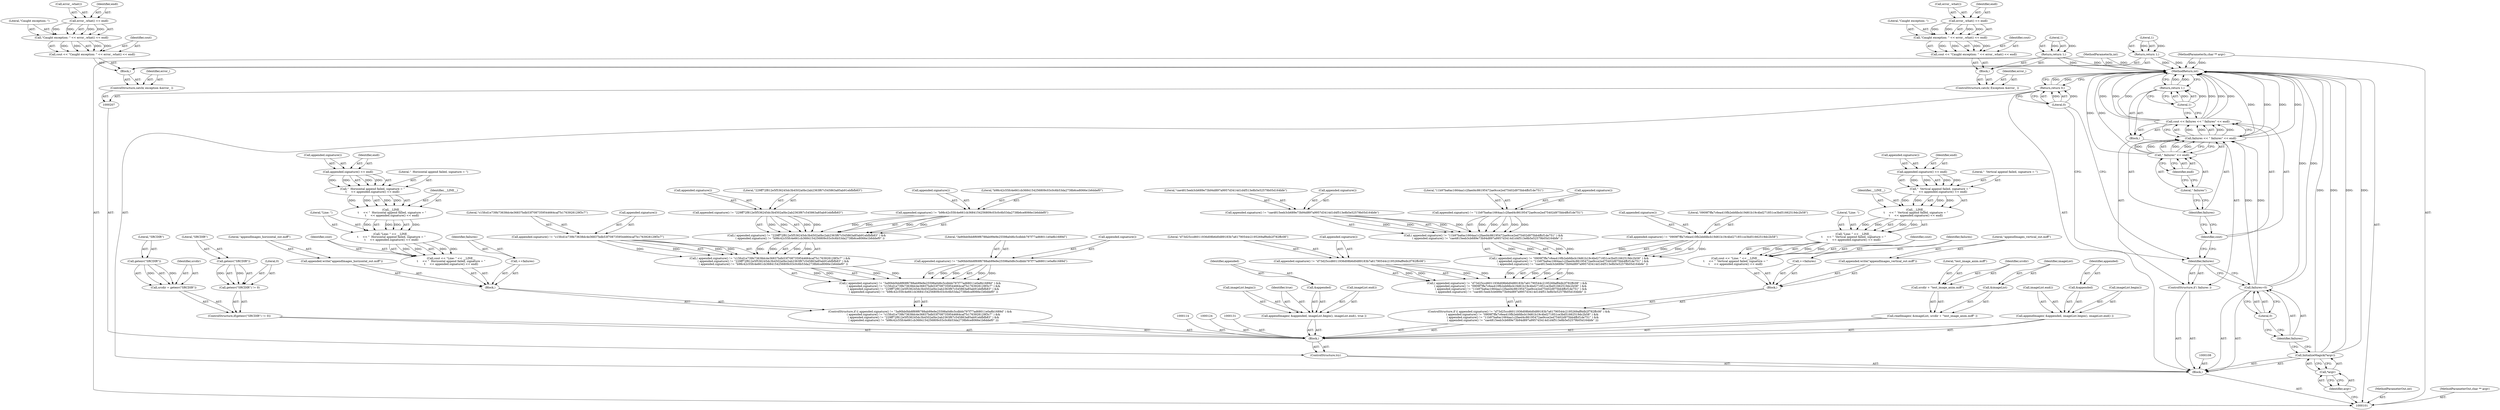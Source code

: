 digraph "1_ImageMagick_63346f34f9d19179599b5b256e5e8d3dda46435c" {
"1000246" [label="(MethodReturn,int)"];
"1000102" [label="(MethodParameterIn,int)"];
"1000329" [label="(MethodParameterOut,int)"];
"1000103" [label="(MethodParameterIn,char ** argv)"];
"1000330" [label="(MethodParameterOut,char ** argv)"];
"1000118" [label="(Literal,\"SRCDIR\")"];
"1000119" [label="(Literal,0)"];
"1000115" [label="(ControlStructure,if(getenv(\"SRCDIR\") != 0))"];
"1000116" [label="(Call,getenv(\"SRCDIR\") != 0)"];
"1000117" [label="(Call,getenv(\"SRCDIR\"))"];
"1000122" [label="(Call,getenv(\"SRCDIR\"))"];
"1000123" [label="(Literal,\"SRCDIR\")"];
"1000120" [label="(Call,srcdir = getenv(\"SRCDIR\"))"];
"1000121" [label="(Identifier,srcdir)"];
"1000126" [label="(Call,&imageList)"];
"1000127" [label="(Identifier,imageList)"];
"1000128" [label="(Call,srcdir + \"test_image_anim.miff\")"];
"1000129" [label="(Identifier,srcdir)"];
"1000130" [label="(Literal,\"test_image_anim.miff\")"];
"1000125" [label="(Call,readImages( &imageList, srcdir + \"test_image_anim.miff\" ))"];
"1000113" [label="(Block,)"];
"1000104" [label="(Block,)"];
"1000133" [label="(Call,&appended)"];
"1000134" [label="(Identifier,appended)"];
"1000135" [label="(Call,imageList.begin())"];
"1000132" [label="(Call,appendImages( &appended, imageList.begin(), imageList.end() ))"];
"1000136" [label="(Call,imageList.end())"];
"1000139" [label="(Call,appended.signature() != \"3a90bb0bb8f69f6788ab99e9e25598a0d6c5cdbbb797f77ad68011e0a8b1689d\")"];
"1000140" [label="(Call,appended.signature())"];
"1000141" [label="(Literal,\"3a90bb0bb8f69f6788ab99e9e25598a0d6c5cdbbb797f77ad68011e0a8b1689d\")"];
"1000137" [label="(ControlStructure,if (( appended.signature() != \"3a90bb0bb8f69f6788ab99e9e25598a0d6c5cdbbb797f77ad68011e0a8b1689d\" ) &&\n        ( appended.signature() != \"c15fcd1e739b73638dc4e36837bdb53f7087359544664caf7b1763928129f3c7\" ) &&\n        ( appended.signature() != \"229ff72f812e5f536245dc3b4502a0bc2ab2363f67c545863a85ab91ebfbfb83\" ) &&\n        ( appended.signature() != \"b98c42c55fc4e661cb3684154256809c03c0c6b53da2738b6ce8066e1b6ddef0\" )))"];
"1000138" [label="(Call,( appended.signature() != \"3a90bb0bb8f69f6788ab99e9e25598a0d6c5cdbbb797f77ad68011e0a8b1689d\" ) &&\n        ( appended.signature() != \"c15fcd1e739b73638dc4e36837bdb53f7087359544664caf7b1763928129f3c7\" ) &&\n        ( appended.signature() != \"229ff72f812e5f536245dc3b4502a0bc2ab2363f67c545863a85ab91ebfbfb83\" ) &&\n        ( appended.signature() != \"b98c42c55fc4e661cb3684154256809c03c0c6b53da2738b6ce8066e1b6ddef0\" ))"];
"1000143" [label="(Call,appended.signature() != \"c15fcd1e739b73638dc4e36837bdb53f7087359544664caf7b1763928129f3c7\")"];
"1000144" [label="(Call,appended.signature())"];
"1000145" [label="(Literal,\"c15fcd1e739b73638dc4e36837bdb53f7087359544664caf7b1763928129f3c7\")"];
"1000142" [label="(Call,( appended.signature() != \"c15fcd1e739b73638dc4e36837bdb53f7087359544664caf7b1763928129f3c7\" ) &&\n        ( appended.signature() != \"229ff72f812e5f536245dc3b4502a0bc2ab2363f67c545863a85ab91ebfbfb83\" ) &&\n        ( appended.signature() != \"b98c42c55fc4e661cb3684154256809c03c0c6b53da2738b6ce8066e1b6ddef0\" ))"];
"1000147" [label="(Call,appended.signature() != \"229ff72f812e5f536245dc3b4502a0bc2ab2363f67c545863a85ab91ebfbfb83\")"];
"1000148" [label="(Call,appended.signature())"];
"1000149" [label="(Literal,\"229ff72f812e5f536245dc3b4502a0bc2ab2363f67c545863a85ab91ebfbfb83\")"];
"1000146" [label="(Call,( appended.signature() != \"229ff72f812e5f536245dc3b4502a0bc2ab2363f67c545863a85ab91ebfbfb83\" ) &&\n        ( appended.signature() != \"b98c42c55fc4e661cb3684154256809c03c0c6b53da2738b6ce8066e1b6ddef0\" ))"];
"1000150" [label="(Call,appended.signature() != \"b98c42c55fc4e661cb3684154256809c03c0c6b53da2738b6ce8066e1b6ddef0\")"];
"1000151" [label="(Call,appended.signature())"];
"1000152" [label="(Literal,\"b98c42c55fc4e661cb3684154256809c03c0c6b53da2738b6ce8066e1b6ddef0\")"];
"1000153" [label="(Block,)"];
"1000154" [label="(Call,++failures)"];
"1000155" [label="(Identifier,failures)"];
"1000156" [label="(Call,cout << \"Line: \" << __LINE__\n\t     << \"  Horizontal append failed, signature = \"\n\t     << appended.signature() << endl)"];
"1000157" [label="(Identifier,cout)"];
"1000160" [label="(Call,__LINE__\n\t     << \"  Horizontal append failed, signature = \"\n\t     << appended.signature() << endl)"];
"1000161" [label="(Identifier,__LINE__)"];
"1000158" [label="(Call,\"Line: \" << __LINE__\n\t     << \"  Horizontal append failed, signature = \"\n\t     << appended.signature() << endl)"];
"1000159" [label="(Literal,\"Line: \")"];
"1000162" [label="(Call,\"  Horizontal append failed, signature = \"\n\t     << appended.signature() << endl)"];
"1000163" [label="(Literal,\"  Horizontal append failed, signature = \")"];
"1000166" [label="(Identifier,endl)"];
"1000164" [label="(Call,appended.signature() << endl)"];
"1000165" [label="(Call,appended.signature())"];
"1000167" [label="(Call,appended.write(\"appendImages_horizontal_out.miff\"))"];
"1000168" [label="(Literal,\"appendImages_horizontal_out.miff\")"];
"1000170" [label="(Call,&appended)"];
"1000171" [label="(Identifier,appended)"];
"1000172" [label="(Call,imageList.begin())"];
"1000173" [label="(Call,imageList.end())"];
"1000169" [label="(Call,appendImages( &appended, imageList.begin(), imageList.end(), true ))"];
"1000174" [label="(Identifier,true)"];
"1000177" [label="(Call,appended.signature() != \"d73d25ccd6011936d08b6d0d89183b7a61790544c2195269aff4db2f782ffc08\")"];
"1000178" [label="(Call,appended.signature())"];
"1000179" [label="(Literal,\"d73d25ccd6011936d08b6d0d89183b7a61790544c2195269aff4db2f782ffc08\")"];
"1000175" [label="(ControlStructure,if (( appended.signature() != \"d73d25ccd6011936d08b6d0d89183b7a61790544c2195269aff4db2f782ffc08\" ) &&\n        ( appended.signature() != \"0909f7ffa7c6ea410fb2ebfdbcb19d61b19c4bd271851ce3bd51662519dc2b58\" ) &&\n         ( appended.signature() != \"11b97ba6ac1664aa1c2faed4c86195472ae9cce2ed75402d975bb4ffcf1de751\" ) &&\n         ( appended.signature() != \"cae4815eeb3cb689e73b94d897a9957d3414d1d4f513e8b5e52579b05d164bfe\" )))"];
"1000176" [label="(Call,( appended.signature() != \"d73d25ccd6011936d08b6d0d89183b7a61790544c2195269aff4db2f782ffc08\" ) &&\n        ( appended.signature() != \"0909f7ffa7c6ea410fb2ebfdbcb19d61b19c4bd271851ce3bd51662519dc2b58\" ) &&\n         ( appended.signature() != \"11b97ba6ac1664aa1c2faed4c86195472ae9cce2ed75402d975bb4ffcf1de751\" ) &&\n         ( appended.signature() != \"cae4815eeb3cb689e73b94d897a9957d3414d1d4f513e8b5e52579b05d164bfe\" ))"];
"1000181" [label="(Call,appended.signature() != \"0909f7ffa7c6ea410fb2ebfdbcb19d61b19c4bd271851ce3bd51662519dc2b58\")"];
"1000182" [label="(Call,appended.signature())"];
"1000183" [label="(Literal,\"0909f7ffa7c6ea410fb2ebfdbcb19d61b19c4bd271851ce3bd51662519dc2b58\")"];
"1000180" [label="(Call,( appended.signature() != \"0909f7ffa7c6ea410fb2ebfdbcb19d61b19c4bd271851ce3bd51662519dc2b58\" ) &&\n         ( appended.signature() != \"11b97ba6ac1664aa1c2faed4c86195472ae9cce2ed75402d975bb4ffcf1de751\" ) &&\n         ( appended.signature() != \"cae4815eeb3cb689e73b94d897a9957d3414d1d4f513e8b5e52579b05d164bfe\" ))"];
"1000185" [label="(Call,appended.signature() != \"11b97ba6ac1664aa1c2faed4c86195472ae9cce2ed75402d975bb4ffcf1de751\")"];
"1000186" [label="(Call,appended.signature())"];
"1000187" [label="(Literal,\"11b97ba6ac1664aa1c2faed4c86195472ae9cce2ed75402d975bb4ffcf1de751\")"];
"1000184" [label="(Call,( appended.signature() != \"11b97ba6ac1664aa1c2faed4c86195472ae9cce2ed75402d975bb4ffcf1de751\" ) &&\n         ( appended.signature() != \"cae4815eeb3cb689e73b94d897a9957d3414d1d4f513e8b5e52579b05d164bfe\" ))"];
"1000188" [label="(Call,appended.signature() != \"cae4815eeb3cb689e73b94d897a9957d3414d1d4f513e8b5e52579b05d164bfe\")"];
"1000189" [label="(Call,appended.signature())"];
"1000190" [label="(Literal,\"cae4815eeb3cb689e73b94d897a9957d3414d1d4f513e8b5e52579b05d164bfe\")"];
"1000191" [label="(Block,)"];
"1000192" [label="(Call,++failures)"];
"1000193" [label="(Identifier,failures)"];
"1000106" [label="(Call,*argv)"];
"1000105" [label="(Call,InitializeMagick(*argv))"];
"1000107" [label="(Identifier,argv)"];
"1000194" [label="(Call,cout << \"Line: \" << __LINE__\n\t     << \"  Vertical append failed, signature = \"\n\t     << appended.signature() << endl)"];
"1000195" [label="(Identifier,cout)"];
"1000198" [label="(Call,__LINE__\n\t     << \"  Vertical append failed, signature = \"\n\t     << appended.signature() << endl)"];
"1000199" [label="(Identifier,__LINE__)"];
"1000196" [label="(Call,\"Line: \" << __LINE__\n\t     << \"  Vertical append failed, signature = \"\n\t     << appended.signature() << endl)"];
"1000197" [label="(Literal,\"Line: \")"];
"1000200" [label="(Call,\"  Vertical append failed, signature = \"\n\t     << appended.signature() << endl)"];
"1000201" [label="(Literal,\"  Vertical append failed, signature = \")"];
"1000204" [label="(Identifier,endl)"];
"1000202" [label="(Call,appended.signature() << endl)"];
"1000203" [label="(Call,appended.signature())"];
"1000205" [label="(Call,appended.write(\"appendImages_vertical_out.miff\"))"];
"1000206" [label="(Literal,\"appendImages_vertical_out.miff\")"];
"1000208" [label="(ControlStructure,catch( Exception &error_ ))"];
"1000209" [label="(Identifier,error_)"];
"1000210" [label="(Block,)"];
"1000213" [label="(Call,\"Caught exception: \" << error_.what() << endl)"];
"1000214" [label="(Literal,\"Caught exception: \")"];
"1000215" [label="(Call,error_.what() << endl)"];
"1000216" [label="(Call,error_.what())"];
"1000217" [label="(Identifier,endl)"];
"1000211" [label="(Call,cout << \"Caught exception: \" << error_.what() << endl)"];
"1000212" [label="(Identifier,cout)"];
"1000219" [label="(Literal,1)"];
"1000218" [label="(Return,return 1;)"];
"1000220" [label="(ControlStructure,catch( exception &error_ ))"];
"1000221" [label="(Identifier,error_)"];
"1000222" [label="(Block,)"];
"1000225" [label="(Call,\"Caught exception: \" << error_.what() << endl)"];
"1000226" [label="(Literal,\"Caught exception: \")"];
"1000227" [label="(Call,error_.what() << endl)"];
"1000228" [label="(Call,error_.what())"];
"1000229" [label="(Identifier,endl)"];
"1000223" [label="(Call,cout << \"Caught exception: \" << error_.what() << endl)"];
"1000224" [label="(Identifier,cout)"];
"1000231" [label="(Literal,1)"];
"1000230" [label="(Return,return 1;)"];
"1000232" [label="(ControlStructure,if ( failures ))"];
"1000233" [label="(Identifier,failures)"];
"1000111" [label="(Literal,0)"];
"1000109" [label="(Call,failures=0)"];
"1000110" [label="(Identifier,failures)"];
"1000234" [label="(Block,)"];
"1000237" [label="(Call,failures << \" failures\" << endl)"];
"1000238" [label="(Identifier,failures)"];
"1000239" [label="(Call,\" failures\" << endl)"];
"1000240" [label="(Literal,\" failures\")"];
"1000241" [label="(Identifier,endl)"];
"1000235" [label="(Call,cout << failures << \" failures\" << endl)"];
"1000236" [label="(Identifier,cout)"];
"1000243" [label="(Literal,1)"];
"1000242" [label="(Return,return 1;)"];
"1000244" [label="(Return,return 0;)"];
"1000245" [label="(Literal,0)"];
"1000112" [label="(ControlStructure,try)"];
"1000246" -> "1000101"  [label="AST: "];
"1000246" -> "1000242"  [label="CFG: "];
"1000246" -> "1000244"  [label="CFG: "];
"1000244" -> "1000246"  [label="DDG: "];
"1000218" -> "1000246"  [label="DDG: "];
"1000230" -> "1000246"  [label="DDG: "];
"1000242" -> "1000246"  [label="DDG: "];
"1000235" -> "1000246"  [label="DDG: "];
"1000235" -> "1000246"  [label="DDG: "];
"1000235" -> "1000246"  [label="DDG: "];
"1000105" -> "1000246"  [label="DDG: "];
"1000105" -> "1000246"  [label="DDG: "];
"1000237" -> "1000246"  [label="DDG: "];
"1000237" -> "1000246"  [label="DDG: "];
"1000103" -> "1000246"  [label="DDG: "];
"1000102" -> "1000246"  [label="DDG: "];
"1000109" -> "1000246"  [label="DDG: "];
"1000239" -> "1000246"  [label="DDG: "];
"1000102" -> "1000101"  [label="AST: "];
"1000102" -> "1000246"  [label="DDG: "];
"1000329" -> "1000101"  [label="AST: "];
"1000103" -> "1000101"  [label="AST: "];
"1000103" -> "1000246"  [label="DDG: "];
"1000330" -> "1000101"  [label="AST: "];
"1000118" -> "1000117"  [label="AST: "];
"1000119" -> "1000116"  [label="AST: "];
"1000115" -> "1000113"  [label="AST: "];
"1000116" -> "1000115"  [label="AST: "];
"1000120" -> "1000115"  [label="AST: "];
"1000116" -> "1000115"  [label="AST: "];
"1000117" -> "1000116"  [label="AST: "];
"1000119" -> "1000116"  [label="AST: "];
"1000117" -> "1000116"  [label="DDG: "];
"1000117" -> "1000116"  [label="AST: "];
"1000118" -> "1000117"  [label="AST: "];
"1000117" -> "1000116"  [label="DDG: "];
"1000122" -> "1000120"  [label="AST: "];
"1000123" -> "1000122"  [label="AST: "];
"1000122" -> "1000120"  [label="DDG: "];
"1000123" -> "1000122"  [label="AST: "];
"1000120" -> "1000115"  [label="AST: "];
"1000121" -> "1000120"  [label="AST: "];
"1000122" -> "1000120"  [label="AST: "];
"1000122" -> "1000120"  [label="DDG: "];
"1000121" -> "1000120"  [label="AST: "];
"1000126" -> "1000125"  [label="AST: "];
"1000127" -> "1000126"  [label="AST: "];
"1000127" -> "1000126"  [label="AST: "];
"1000128" -> "1000125"  [label="AST: "];
"1000129" -> "1000128"  [label="AST: "];
"1000130" -> "1000128"  [label="AST: "];
"1000129" -> "1000128"  [label="AST: "];
"1000130" -> "1000128"  [label="AST: "];
"1000125" -> "1000113"  [label="AST: "];
"1000126" -> "1000125"  [label="AST: "];
"1000128" -> "1000125"  [label="AST: "];
"1000113" -> "1000112"  [label="AST: "];
"1000114" -> "1000113"  [label="AST: "];
"1000115" -> "1000113"  [label="AST: "];
"1000124" -> "1000113"  [label="AST: "];
"1000125" -> "1000113"  [label="AST: "];
"1000131" -> "1000113"  [label="AST: "];
"1000132" -> "1000113"  [label="AST: "];
"1000137" -> "1000113"  [label="AST: "];
"1000169" -> "1000113"  [label="AST: "];
"1000175" -> "1000113"  [label="AST: "];
"1000104" -> "1000101"  [label="AST: "];
"1000105" -> "1000104"  [label="AST: "];
"1000108" -> "1000104"  [label="AST: "];
"1000109" -> "1000104"  [label="AST: "];
"1000112" -> "1000104"  [label="AST: "];
"1000232" -> "1000104"  [label="AST: "];
"1000244" -> "1000104"  [label="AST: "];
"1000133" -> "1000132"  [label="AST: "];
"1000134" -> "1000133"  [label="AST: "];
"1000134" -> "1000133"  [label="AST: "];
"1000135" -> "1000132"  [label="AST: "];
"1000132" -> "1000113"  [label="AST: "];
"1000133" -> "1000132"  [label="AST: "];
"1000135" -> "1000132"  [label="AST: "];
"1000136" -> "1000132"  [label="AST: "];
"1000136" -> "1000132"  [label="AST: "];
"1000139" -> "1000138"  [label="AST: "];
"1000140" -> "1000139"  [label="AST: "];
"1000141" -> "1000139"  [label="AST: "];
"1000139" -> "1000138"  [label="DDG: "];
"1000139" -> "1000138"  [label="DDG: "];
"1000140" -> "1000139"  [label="AST: "];
"1000141" -> "1000139"  [label="AST: "];
"1000137" -> "1000113"  [label="AST: "];
"1000138" -> "1000137"  [label="AST: "];
"1000153" -> "1000137"  [label="AST: "];
"1000138" -> "1000137"  [label="AST: "];
"1000139" -> "1000138"  [label="AST: "];
"1000142" -> "1000138"  [label="AST: "];
"1000139" -> "1000138"  [label="DDG: "];
"1000139" -> "1000138"  [label="DDG: "];
"1000142" -> "1000138"  [label="DDG: "];
"1000142" -> "1000138"  [label="DDG: "];
"1000143" -> "1000142"  [label="AST: "];
"1000144" -> "1000143"  [label="AST: "];
"1000145" -> "1000143"  [label="AST: "];
"1000143" -> "1000142"  [label="DDG: "];
"1000143" -> "1000142"  [label="DDG: "];
"1000144" -> "1000143"  [label="AST: "];
"1000145" -> "1000143"  [label="AST: "];
"1000142" -> "1000138"  [label="AST: "];
"1000143" -> "1000142"  [label="AST: "];
"1000146" -> "1000142"  [label="AST: "];
"1000142" -> "1000138"  [label="DDG: "];
"1000142" -> "1000138"  [label="DDG: "];
"1000143" -> "1000142"  [label="DDG: "];
"1000143" -> "1000142"  [label="DDG: "];
"1000146" -> "1000142"  [label="DDG: "];
"1000146" -> "1000142"  [label="DDG: "];
"1000147" -> "1000146"  [label="AST: "];
"1000148" -> "1000147"  [label="AST: "];
"1000149" -> "1000147"  [label="AST: "];
"1000147" -> "1000146"  [label="DDG: "];
"1000147" -> "1000146"  [label="DDG: "];
"1000148" -> "1000147"  [label="AST: "];
"1000149" -> "1000147"  [label="AST: "];
"1000146" -> "1000142"  [label="AST: "];
"1000147" -> "1000146"  [label="AST: "];
"1000150" -> "1000146"  [label="AST: "];
"1000146" -> "1000142"  [label="DDG: "];
"1000146" -> "1000142"  [label="DDG: "];
"1000147" -> "1000146"  [label="DDG: "];
"1000147" -> "1000146"  [label="DDG: "];
"1000150" -> "1000146"  [label="DDG: "];
"1000150" -> "1000146"  [label="DDG: "];
"1000150" -> "1000146"  [label="AST: "];
"1000151" -> "1000150"  [label="AST: "];
"1000152" -> "1000150"  [label="AST: "];
"1000150" -> "1000146"  [label="DDG: "];
"1000150" -> "1000146"  [label="DDG: "];
"1000151" -> "1000150"  [label="AST: "];
"1000152" -> "1000150"  [label="AST: "];
"1000153" -> "1000137"  [label="AST: "];
"1000154" -> "1000153"  [label="AST: "];
"1000156" -> "1000153"  [label="AST: "];
"1000167" -> "1000153"  [label="AST: "];
"1000154" -> "1000153"  [label="AST: "];
"1000155" -> "1000154"  [label="AST: "];
"1000155" -> "1000154"  [label="AST: "];
"1000156" -> "1000153"  [label="AST: "];
"1000157" -> "1000156"  [label="AST: "];
"1000158" -> "1000156"  [label="AST: "];
"1000158" -> "1000156"  [label="DDG: "];
"1000158" -> "1000156"  [label="DDG: "];
"1000157" -> "1000156"  [label="AST: "];
"1000160" -> "1000158"  [label="AST: "];
"1000161" -> "1000160"  [label="AST: "];
"1000162" -> "1000160"  [label="AST: "];
"1000160" -> "1000158"  [label="DDG: "];
"1000160" -> "1000158"  [label="DDG: "];
"1000162" -> "1000160"  [label="DDG: "];
"1000162" -> "1000160"  [label="DDG: "];
"1000161" -> "1000160"  [label="AST: "];
"1000158" -> "1000156"  [label="AST: "];
"1000159" -> "1000158"  [label="AST: "];
"1000160" -> "1000158"  [label="AST: "];
"1000158" -> "1000156"  [label="DDG: "];
"1000158" -> "1000156"  [label="DDG: "];
"1000160" -> "1000158"  [label="DDG: "];
"1000160" -> "1000158"  [label="DDG: "];
"1000159" -> "1000158"  [label="AST: "];
"1000162" -> "1000160"  [label="AST: "];
"1000163" -> "1000162"  [label="AST: "];
"1000164" -> "1000162"  [label="AST: "];
"1000162" -> "1000160"  [label="DDG: "];
"1000162" -> "1000160"  [label="DDG: "];
"1000164" -> "1000162"  [label="DDG: "];
"1000164" -> "1000162"  [label="DDG: "];
"1000163" -> "1000162"  [label="AST: "];
"1000166" -> "1000164"  [label="AST: "];
"1000164" -> "1000162"  [label="AST: "];
"1000165" -> "1000164"  [label="AST: "];
"1000166" -> "1000164"  [label="AST: "];
"1000164" -> "1000162"  [label="DDG: "];
"1000164" -> "1000162"  [label="DDG: "];
"1000165" -> "1000164"  [label="AST: "];
"1000167" -> "1000153"  [label="AST: "];
"1000168" -> "1000167"  [label="AST: "];
"1000168" -> "1000167"  [label="AST: "];
"1000170" -> "1000169"  [label="AST: "];
"1000171" -> "1000170"  [label="AST: "];
"1000171" -> "1000170"  [label="AST: "];
"1000172" -> "1000169"  [label="AST: "];
"1000173" -> "1000169"  [label="AST: "];
"1000169" -> "1000113"  [label="AST: "];
"1000170" -> "1000169"  [label="AST: "];
"1000172" -> "1000169"  [label="AST: "];
"1000173" -> "1000169"  [label="AST: "];
"1000174" -> "1000169"  [label="AST: "];
"1000174" -> "1000169"  [label="AST: "];
"1000177" -> "1000176"  [label="AST: "];
"1000178" -> "1000177"  [label="AST: "];
"1000179" -> "1000177"  [label="AST: "];
"1000177" -> "1000176"  [label="DDG: "];
"1000177" -> "1000176"  [label="DDG: "];
"1000178" -> "1000177"  [label="AST: "];
"1000179" -> "1000177"  [label="AST: "];
"1000175" -> "1000113"  [label="AST: "];
"1000176" -> "1000175"  [label="AST: "];
"1000191" -> "1000175"  [label="AST: "];
"1000176" -> "1000175"  [label="AST: "];
"1000177" -> "1000176"  [label="AST: "];
"1000180" -> "1000176"  [label="AST: "];
"1000177" -> "1000176"  [label="DDG: "];
"1000177" -> "1000176"  [label="DDG: "];
"1000180" -> "1000176"  [label="DDG: "];
"1000180" -> "1000176"  [label="DDG: "];
"1000181" -> "1000180"  [label="AST: "];
"1000182" -> "1000181"  [label="AST: "];
"1000183" -> "1000181"  [label="AST: "];
"1000181" -> "1000180"  [label="DDG: "];
"1000181" -> "1000180"  [label="DDG: "];
"1000182" -> "1000181"  [label="AST: "];
"1000183" -> "1000181"  [label="AST: "];
"1000180" -> "1000176"  [label="AST: "];
"1000181" -> "1000180"  [label="AST: "];
"1000184" -> "1000180"  [label="AST: "];
"1000180" -> "1000176"  [label="DDG: "];
"1000180" -> "1000176"  [label="DDG: "];
"1000181" -> "1000180"  [label="DDG: "];
"1000181" -> "1000180"  [label="DDG: "];
"1000184" -> "1000180"  [label="DDG: "];
"1000184" -> "1000180"  [label="DDG: "];
"1000185" -> "1000184"  [label="AST: "];
"1000186" -> "1000185"  [label="AST: "];
"1000187" -> "1000185"  [label="AST: "];
"1000185" -> "1000184"  [label="DDG: "];
"1000185" -> "1000184"  [label="DDG: "];
"1000186" -> "1000185"  [label="AST: "];
"1000187" -> "1000185"  [label="AST: "];
"1000184" -> "1000180"  [label="AST: "];
"1000185" -> "1000184"  [label="AST: "];
"1000188" -> "1000184"  [label="AST: "];
"1000184" -> "1000180"  [label="DDG: "];
"1000184" -> "1000180"  [label="DDG: "];
"1000185" -> "1000184"  [label="DDG: "];
"1000185" -> "1000184"  [label="DDG: "];
"1000188" -> "1000184"  [label="DDG: "];
"1000188" -> "1000184"  [label="DDG: "];
"1000188" -> "1000184"  [label="AST: "];
"1000189" -> "1000188"  [label="AST: "];
"1000190" -> "1000188"  [label="AST: "];
"1000188" -> "1000184"  [label="DDG: "];
"1000188" -> "1000184"  [label="DDG: "];
"1000189" -> "1000188"  [label="AST: "];
"1000190" -> "1000188"  [label="AST: "];
"1000191" -> "1000175"  [label="AST: "];
"1000192" -> "1000191"  [label="AST: "];
"1000194" -> "1000191"  [label="AST: "];
"1000205" -> "1000191"  [label="AST: "];
"1000192" -> "1000191"  [label="AST: "];
"1000193" -> "1000192"  [label="AST: "];
"1000193" -> "1000192"  [label="AST: "];
"1000106" -> "1000105"  [label="AST: "];
"1000106" -> "1000107"  [label="CFG: "];
"1000107" -> "1000106"  [label="AST: "];
"1000105" -> "1000106"  [label="CFG: "];
"1000105" -> "1000104"  [label="AST: "];
"1000105" -> "1000106"  [label="CFG: "];
"1000106" -> "1000105"  [label="AST: "];
"1000110" -> "1000105"  [label="CFG: "];
"1000105" -> "1000246"  [label="DDG: "];
"1000105" -> "1000246"  [label="DDG: "];
"1000107" -> "1000106"  [label="AST: "];
"1000107" -> "1000101"  [label="CFG: "];
"1000106" -> "1000107"  [label="CFG: "];
"1000194" -> "1000191"  [label="AST: "];
"1000195" -> "1000194"  [label="AST: "];
"1000196" -> "1000194"  [label="AST: "];
"1000196" -> "1000194"  [label="DDG: "];
"1000196" -> "1000194"  [label="DDG: "];
"1000195" -> "1000194"  [label="AST: "];
"1000198" -> "1000196"  [label="AST: "];
"1000199" -> "1000198"  [label="AST: "];
"1000200" -> "1000198"  [label="AST: "];
"1000198" -> "1000196"  [label="DDG: "];
"1000198" -> "1000196"  [label="DDG: "];
"1000200" -> "1000198"  [label="DDG: "];
"1000200" -> "1000198"  [label="DDG: "];
"1000199" -> "1000198"  [label="AST: "];
"1000196" -> "1000194"  [label="AST: "];
"1000197" -> "1000196"  [label="AST: "];
"1000198" -> "1000196"  [label="AST: "];
"1000196" -> "1000194"  [label="DDG: "];
"1000196" -> "1000194"  [label="DDG: "];
"1000198" -> "1000196"  [label="DDG: "];
"1000198" -> "1000196"  [label="DDG: "];
"1000197" -> "1000196"  [label="AST: "];
"1000200" -> "1000198"  [label="AST: "];
"1000201" -> "1000200"  [label="AST: "];
"1000202" -> "1000200"  [label="AST: "];
"1000200" -> "1000198"  [label="DDG: "];
"1000200" -> "1000198"  [label="DDG: "];
"1000202" -> "1000200"  [label="DDG: "];
"1000202" -> "1000200"  [label="DDG: "];
"1000201" -> "1000200"  [label="AST: "];
"1000204" -> "1000202"  [label="AST: "];
"1000202" -> "1000200"  [label="AST: "];
"1000203" -> "1000202"  [label="AST: "];
"1000204" -> "1000202"  [label="AST: "];
"1000202" -> "1000200"  [label="DDG: "];
"1000202" -> "1000200"  [label="DDG: "];
"1000203" -> "1000202"  [label="AST: "];
"1000205" -> "1000191"  [label="AST: "];
"1000206" -> "1000205"  [label="AST: "];
"1000206" -> "1000205"  [label="AST: "];
"1000208" -> "1000207"  [label="AST: "];
"1000209" -> "1000208"  [label="AST: "];
"1000210" -> "1000208"  [label="AST: "];
"1000209" -> "1000208"  [label="AST: "];
"1000210" -> "1000208"  [label="AST: "];
"1000211" -> "1000210"  [label="AST: "];
"1000218" -> "1000210"  [label="AST: "];
"1000213" -> "1000211"  [label="AST: "];
"1000214" -> "1000213"  [label="AST: "];
"1000215" -> "1000213"  [label="AST: "];
"1000213" -> "1000211"  [label="DDG: "];
"1000213" -> "1000211"  [label="DDG: "];
"1000215" -> "1000213"  [label="DDG: "];
"1000215" -> "1000213"  [label="DDG: "];
"1000214" -> "1000213"  [label="AST: "];
"1000215" -> "1000213"  [label="AST: "];
"1000216" -> "1000215"  [label="AST: "];
"1000217" -> "1000215"  [label="AST: "];
"1000215" -> "1000213"  [label="DDG: "];
"1000215" -> "1000213"  [label="DDG: "];
"1000216" -> "1000215"  [label="AST: "];
"1000217" -> "1000215"  [label="AST: "];
"1000211" -> "1000210"  [label="AST: "];
"1000212" -> "1000211"  [label="AST: "];
"1000213" -> "1000211"  [label="AST: "];
"1000213" -> "1000211"  [label="DDG: "];
"1000213" -> "1000211"  [label="DDG: "];
"1000212" -> "1000211"  [label="AST: "];
"1000219" -> "1000218"  [label="AST: "];
"1000219" -> "1000218"  [label="DDG: "];
"1000218" -> "1000210"  [label="AST: "];
"1000219" -> "1000218"  [label="AST: "];
"1000218" -> "1000246"  [label="DDG: "];
"1000219" -> "1000218"  [label="DDG: "];
"1000220" -> "1000207"  [label="AST: "];
"1000221" -> "1000220"  [label="AST: "];
"1000222" -> "1000220"  [label="AST: "];
"1000221" -> "1000220"  [label="AST: "];
"1000222" -> "1000220"  [label="AST: "];
"1000223" -> "1000222"  [label="AST: "];
"1000230" -> "1000222"  [label="AST: "];
"1000225" -> "1000223"  [label="AST: "];
"1000226" -> "1000225"  [label="AST: "];
"1000227" -> "1000225"  [label="AST: "];
"1000225" -> "1000223"  [label="DDG: "];
"1000225" -> "1000223"  [label="DDG: "];
"1000227" -> "1000225"  [label="DDG: "];
"1000227" -> "1000225"  [label="DDG: "];
"1000226" -> "1000225"  [label="AST: "];
"1000227" -> "1000225"  [label="AST: "];
"1000228" -> "1000227"  [label="AST: "];
"1000229" -> "1000227"  [label="AST: "];
"1000227" -> "1000225"  [label="DDG: "];
"1000227" -> "1000225"  [label="DDG: "];
"1000228" -> "1000227"  [label="AST: "];
"1000229" -> "1000227"  [label="AST: "];
"1000223" -> "1000222"  [label="AST: "];
"1000224" -> "1000223"  [label="AST: "];
"1000225" -> "1000223"  [label="AST: "];
"1000225" -> "1000223"  [label="DDG: "];
"1000225" -> "1000223"  [label="DDG: "];
"1000224" -> "1000223"  [label="AST: "];
"1000231" -> "1000230"  [label="AST: "];
"1000231" -> "1000230"  [label="DDG: "];
"1000230" -> "1000222"  [label="AST: "];
"1000231" -> "1000230"  [label="AST: "];
"1000230" -> "1000246"  [label="DDG: "];
"1000231" -> "1000230"  [label="DDG: "];
"1000232" -> "1000104"  [label="AST: "];
"1000233" -> "1000232"  [label="AST: "];
"1000234" -> "1000232"  [label="AST: "];
"1000233" -> "1000232"  [label="AST: "];
"1000233" -> "1000109"  [label="CFG: "];
"1000236" -> "1000233"  [label="CFG: "];
"1000245" -> "1000233"  [label="CFG: "];
"1000111" -> "1000109"  [label="AST: "];
"1000111" -> "1000110"  [label="CFG: "];
"1000109" -> "1000111"  [label="CFG: "];
"1000109" -> "1000104"  [label="AST: "];
"1000109" -> "1000111"  [label="CFG: "];
"1000110" -> "1000109"  [label="AST: "];
"1000111" -> "1000109"  [label="AST: "];
"1000233" -> "1000109"  [label="CFG: "];
"1000109" -> "1000246"  [label="DDG: "];
"1000109" -> "1000237"  [label="DDG: "];
"1000110" -> "1000109"  [label="AST: "];
"1000110" -> "1000105"  [label="CFG: "];
"1000111" -> "1000110"  [label="CFG: "];
"1000234" -> "1000232"  [label="AST: "];
"1000235" -> "1000234"  [label="AST: "];
"1000242" -> "1000234"  [label="AST: "];
"1000237" -> "1000235"  [label="AST: "];
"1000237" -> "1000239"  [label="CFG: "];
"1000238" -> "1000237"  [label="AST: "];
"1000239" -> "1000237"  [label="AST: "];
"1000235" -> "1000237"  [label="CFG: "];
"1000237" -> "1000246"  [label="DDG: "];
"1000237" -> "1000246"  [label="DDG: "];
"1000237" -> "1000235"  [label="DDG: "];
"1000237" -> "1000235"  [label="DDG: "];
"1000109" -> "1000237"  [label="DDG: "];
"1000239" -> "1000237"  [label="DDG: "];
"1000239" -> "1000237"  [label="DDG: "];
"1000238" -> "1000237"  [label="AST: "];
"1000238" -> "1000236"  [label="CFG: "];
"1000240" -> "1000238"  [label="CFG: "];
"1000239" -> "1000237"  [label="AST: "];
"1000239" -> "1000241"  [label="CFG: "];
"1000240" -> "1000239"  [label="AST: "];
"1000241" -> "1000239"  [label="AST: "];
"1000237" -> "1000239"  [label="CFG: "];
"1000239" -> "1000246"  [label="DDG: "];
"1000239" -> "1000237"  [label="DDG: "];
"1000239" -> "1000237"  [label="DDG: "];
"1000240" -> "1000239"  [label="AST: "];
"1000240" -> "1000238"  [label="CFG: "];
"1000241" -> "1000240"  [label="CFG: "];
"1000241" -> "1000239"  [label="AST: "];
"1000241" -> "1000240"  [label="CFG: "];
"1000239" -> "1000241"  [label="CFG: "];
"1000235" -> "1000234"  [label="AST: "];
"1000235" -> "1000237"  [label="CFG: "];
"1000236" -> "1000235"  [label="AST: "];
"1000237" -> "1000235"  [label="AST: "];
"1000243" -> "1000235"  [label="CFG: "];
"1000235" -> "1000246"  [label="DDG: "];
"1000235" -> "1000246"  [label="DDG: "];
"1000235" -> "1000246"  [label="DDG: "];
"1000237" -> "1000235"  [label="DDG: "];
"1000237" -> "1000235"  [label="DDG: "];
"1000236" -> "1000235"  [label="AST: "];
"1000236" -> "1000233"  [label="CFG: "];
"1000238" -> "1000236"  [label="CFG: "];
"1000243" -> "1000242"  [label="AST: "];
"1000243" -> "1000235"  [label="CFG: "];
"1000242" -> "1000243"  [label="CFG: "];
"1000243" -> "1000242"  [label="DDG: "];
"1000242" -> "1000234"  [label="AST: "];
"1000242" -> "1000243"  [label="CFG: "];
"1000243" -> "1000242"  [label="AST: "];
"1000246" -> "1000242"  [label="CFG: "];
"1000242" -> "1000246"  [label="DDG: "];
"1000243" -> "1000242"  [label="DDG: "];
"1000244" -> "1000104"  [label="AST: "];
"1000244" -> "1000245"  [label="CFG: "];
"1000245" -> "1000244"  [label="AST: "];
"1000246" -> "1000244"  [label="CFG: "];
"1000244" -> "1000246"  [label="DDG: "];
"1000245" -> "1000244"  [label="DDG: "];
"1000245" -> "1000244"  [label="AST: "];
"1000245" -> "1000233"  [label="CFG: "];
"1000244" -> "1000245"  [label="CFG: "];
"1000245" -> "1000244"  [label="DDG: "];
"1000112" -> "1000104"  [label="AST: "];
"1000113" -> "1000112"  [label="AST: "];
"1000207" -> "1000112"  [label="AST: "];
}
